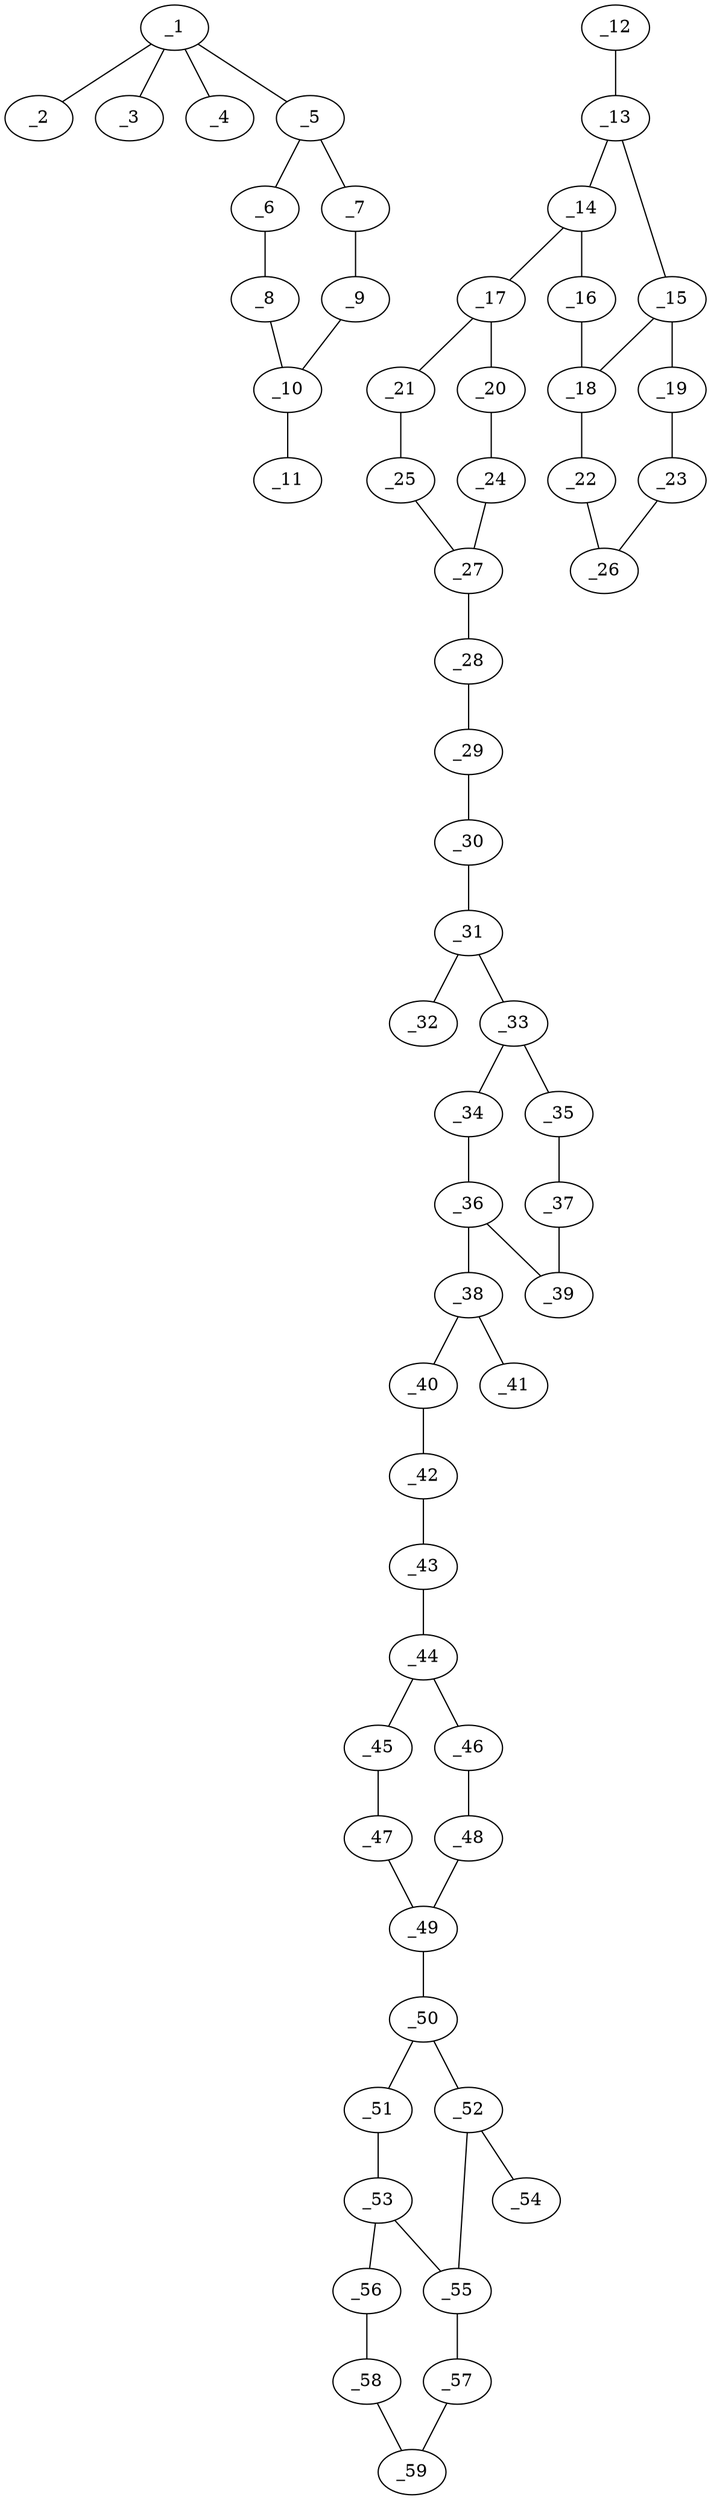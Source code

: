 graph molid380479 {
	_1	 [charge=0,
		chem=5,
		symbol="S  ",
		x=3,
		y="1.5"];
	_2	 [charge=0,
		chem=2,
		symbol="O  ",
		x=3,
		y="2.5"];
	_1 -- _2	 [valence=2];
	_3	 [charge=0,
		chem=2,
		symbol="O  ",
		x=2,
		y="1.5"];
	_1 -- _3	 [valence=2];
	_4	 [charge=0,
		chem=2,
		symbol="O  ",
		x=4,
		y="1.5"];
	_1 -- _4	 [valence=1];
	_5	 [charge=0,
		chem=1,
		symbol="C  ",
		x=3,
		y="0.5"];
	_1 -- _5	 [valence=1];
	_6	 [charge=0,
		chem=1,
		symbol="C  ",
		x="2.134",
		y=0];
	_5 -- _6	 [valence=2];
	_7	 [charge=0,
		chem=1,
		symbol="C  ",
		x="3.866",
		y=0];
	_5 -- _7	 [valence=1];
	_8	 [charge=0,
		chem=1,
		symbol="C  ",
		x="2.134",
		y="-1"];
	_6 -- _8	 [valence=1];
	_9	 [charge=0,
		chem=1,
		symbol="C  ",
		x="3.866",
		y="-1"];
	_7 -- _9	 [valence=2];
	_10	 [charge=0,
		chem=1,
		symbol="C  ",
		x=3,
		y="-1.5"];
	_8 -- _10	 [valence=2];
	_9 -- _10	 [valence=1];
	_11	 [charge=0,
		chem=1,
		symbol="C  ",
		x=3,
		y="-2.5"];
	_10 -- _11	 [valence=1];
	_12	 [charge=0,
		chem=1,
		symbol="C  ",
		x="8.9921",
		y="6.3185"];
	_13	 [charge=1,
		chem=4,
		symbol="N  ",
		x="8.6831",
		y="5.3674"];
	_12 -- _13	 [valence=1];
	_14	 [charge=0,
		chem=1,
		symbol="C  ",
		x="9.2709",
		y="4.5584"];
	_13 -- _14	 [valence=1];
	_15	 [charge=0,
		chem=1,
		symbol="C  ",
		x="7.7321",
		y="5.0584"];
	_13 -- _15	 [valence=2];
	_16	 [charge=0,
		chem=1,
		symbol="C  ",
		x="8.6831",
		y="3.7494"];
	_14 -- _16	 [valence=2];
	_17	 [charge=0,
		chem=1,
		symbol="C  ",
		x="10.2709",
		y="4.5584"];
	_14 -- _17	 [valence=1];
	_18	 [charge=0,
		chem=4,
		symbol="N  ",
		x="7.7321",
		y="4.0584"];
	_15 -- _18	 [valence=1];
	_19	 [charge=0,
		chem=1,
		symbol="C  ",
		x="6.866",
		y="5.5584"];
	_15 -- _19	 [valence=1];
	_16 -- _18	 [valence=1];
	_20	 [charge=0,
		chem=1,
		symbol="C  ",
		x="10.7709",
		y="5.4244"];
	_17 -- _20	 [valence=2];
	_21	 [charge=0,
		chem=1,
		symbol="C  ",
		x="10.7709",
		y="3.6924"];
	_17 -- _21	 [valence=1];
	_22	 [charge=0,
		chem=1,
		symbol="C  ",
		x="6.866",
		y="3.5584"];
	_18 -- _22	 [valence=1];
	_23	 [charge=0,
		chem=1,
		symbol="C  ",
		x=6,
		y="5.0584"];
	_19 -- _23	 [valence=2];
	_24	 [charge=0,
		chem=1,
		symbol="C  ",
		x="11.7709",
		y="5.4244"];
	_20 -- _24	 [valence=1];
	_25	 [charge=0,
		chem=1,
		symbol="C  ",
		x="11.7709",
		y="3.6924"];
	_21 -- _25	 [valence=2];
	_26	 [charge=0,
		chem=1,
		symbol="C  ",
		x=6,
		y="4.0584"];
	_22 -- _26	 [valence=2];
	_23 -- _26	 [valence=1];
	_27	 [charge=0,
		chem=1,
		symbol="C  ",
		x="12.2709",
		y="4.5584"];
	_24 -- _27	 [valence=2];
	_25 -- _27	 [valence=1];
	_28	 [charge=0,
		chem=1,
		symbol="C  ",
		x="13.2709",
		y="4.5584"];
	_27 -- _28	 [valence=1];
	_29	 [charge=0,
		chem=4,
		symbol="N  ",
		x="13.7709",
		y="3.6924"];
	_28 -- _29	 [valence=2];
	_30	 [charge=0,
		chem=4,
		symbol="N  ",
		x="14.7709",
		y="3.6924"];
	_29 -- _30	 [valence=1];
	_31	 [charge=0,
		chem=1,
		symbol="C  ",
		x="15.2709",
		y="2.8264"];
	_30 -- _31	 [valence=1];
	_32	 [charge=0,
		chem=2,
		symbol="O  ",
		x="14.7709",
		y="1.9603"];
	_31 -- _32	 [valence=2];
	_33	 [charge=0,
		chem=1,
		symbol="C  ",
		x="16.2709",
		y="2.8264"];
	_31 -- _33	 [valence=1];
	_34	 [charge=0,
		chem=1,
		symbol="C  ",
		x="16.7709",
		y="1.9603"];
	_33 -- _34	 [valence=2];
	_35	 [charge=0,
		chem=1,
		symbol="C  ",
		x="16.7709",
		y="3.6924"];
	_33 -- _35	 [valence=1];
	_36	 [charge=0,
		chem=1,
		symbol="C  ",
		x="17.7709",
		y="1.9603"];
	_34 -- _36	 [valence=1];
	_37	 [charge=0,
		chem=1,
		symbol="C  ",
		x="17.7709",
		y="3.6924"];
	_35 -- _37	 [valence=2];
	_38	 [charge=0,
		chem=1,
		symbol="C  ",
		x="18.2709",
		y="1.0943"];
	_36 -- _38	 [valence=1];
	_39	 [charge=0,
		chem=1,
		symbol="C  ",
		x="18.2709",
		y="2.8264"];
	_36 -- _39	 [valence=2];
	_37 -- _39	 [valence=1];
	_40	 [charge=0,
		chem=4,
		symbol="N  ",
		x="19.2709",
		y="1.0943"];
	_38 -- _40	 [valence=1];
	_41	 [charge=0,
		chem=2,
		symbol="O  ",
		x="17.7709",
		y="0.2283"];
	_38 -- _41	 [valence=2];
	_42	 [charge=0,
		chem=4,
		symbol="N  ",
		x="19.7709",
		y="0.2283"];
	_40 -- _42	 [valence=1];
	_43	 [charge=0,
		chem=1,
		symbol="C  ",
		x="20.7709",
		y="0.2283"];
	_42 -- _43	 [valence=2];
	_44	 [charge=0,
		chem=1,
		symbol="C  ",
		x="21.2709",
		y="-0.6377"];
	_43 -- _44	 [valence=1];
	_45	 [charge=0,
		chem=1,
		symbol="C  ",
		x="20.7709",
		y="-1.5037"];
	_44 -- _45	 [valence=2];
	_46	 [charge=0,
		chem=1,
		symbol="C  ",
		x="22.2709",
		y="-0.6377"];
	_44 -- _46	 [valence=1];
	_47	 [charge=0,
		chem=1,
		symbol="C  ",
		x="21.2709",
		y="-2.3698"];
	_45 -- _47	 [valence=1];
	_48	 [charge=0,
		chem=1,
		symbol="C  ",
		x="22.7709",
		y="-1.5037"];
	_46 -- _48	 [valence=2];
	_49	 [charge=0,
		chem=1,
		symbol="C  ",
		x="22.2709",
		y="-2.3698"];
	_47 -- _49	 [valence=2];
	_48 -- _49	 [valence=1];
	_50	 [charge=0,
		chem=1,
		symbol="C  ",
		x="22.7709",
		y="-3.2358"];
	_49 -- _50	 [valence=1];
	_51	 [charge=0,
		chem=1,
		symbol="C  ",
		x="23.7654",
		y="-3.3403"];
	_50 -- _51	 [valence=2];
	_52	 [charge=1,
		chem=4,
		symbol="N  ",
		x="22.3642",
		y="-4.1493"];
	_50 -- _52	 [valence=1];
	_53	 [charge=0,
		chem=4,
		symbol="N  ",
		x="23.9734",
		y="-4.3185"];
	_51 -- _53	 [valence=1];
	_54	 [charge=0,
		chem=1,
		symbol="C  ",
		x="21.386",
		y="-4.3573"];
	_52 -- _54	 [valence=1];
	_55	 [charge=0,
		chem=1,
		symbol="C  ",
		x="23.1073",
		y="-4.8185"];
	_52 -- _55	 [valence=2];
	_53 -- _55	 [valence=1];
	_56	 [charge=0,
		chem=1,
		symbol="C  ",
		x="24.8394",
		y="-4.8185"];
	_53 -- _56	 [valence=1];
	_57	 [charge=0,
		chem=1,
		symbol="C  ",
		x="23.1073",
		y="-5.8185"];
	_55 -- _57	 [valence=1];
	_58	 [charge=0,
		chem=1,
		symbol="C  ",
		x="24.8394",
		y="-5.8185"];
	_56 -- _58	 [valence=2];
	_59	 [charge=0,
		chem=1,
		symbol="C  ",
		x="23.9734",
		y="-6.3185"];
	_57 -- _59	 [valence=2];
	_58 -- _59	 [valence=1];
}
